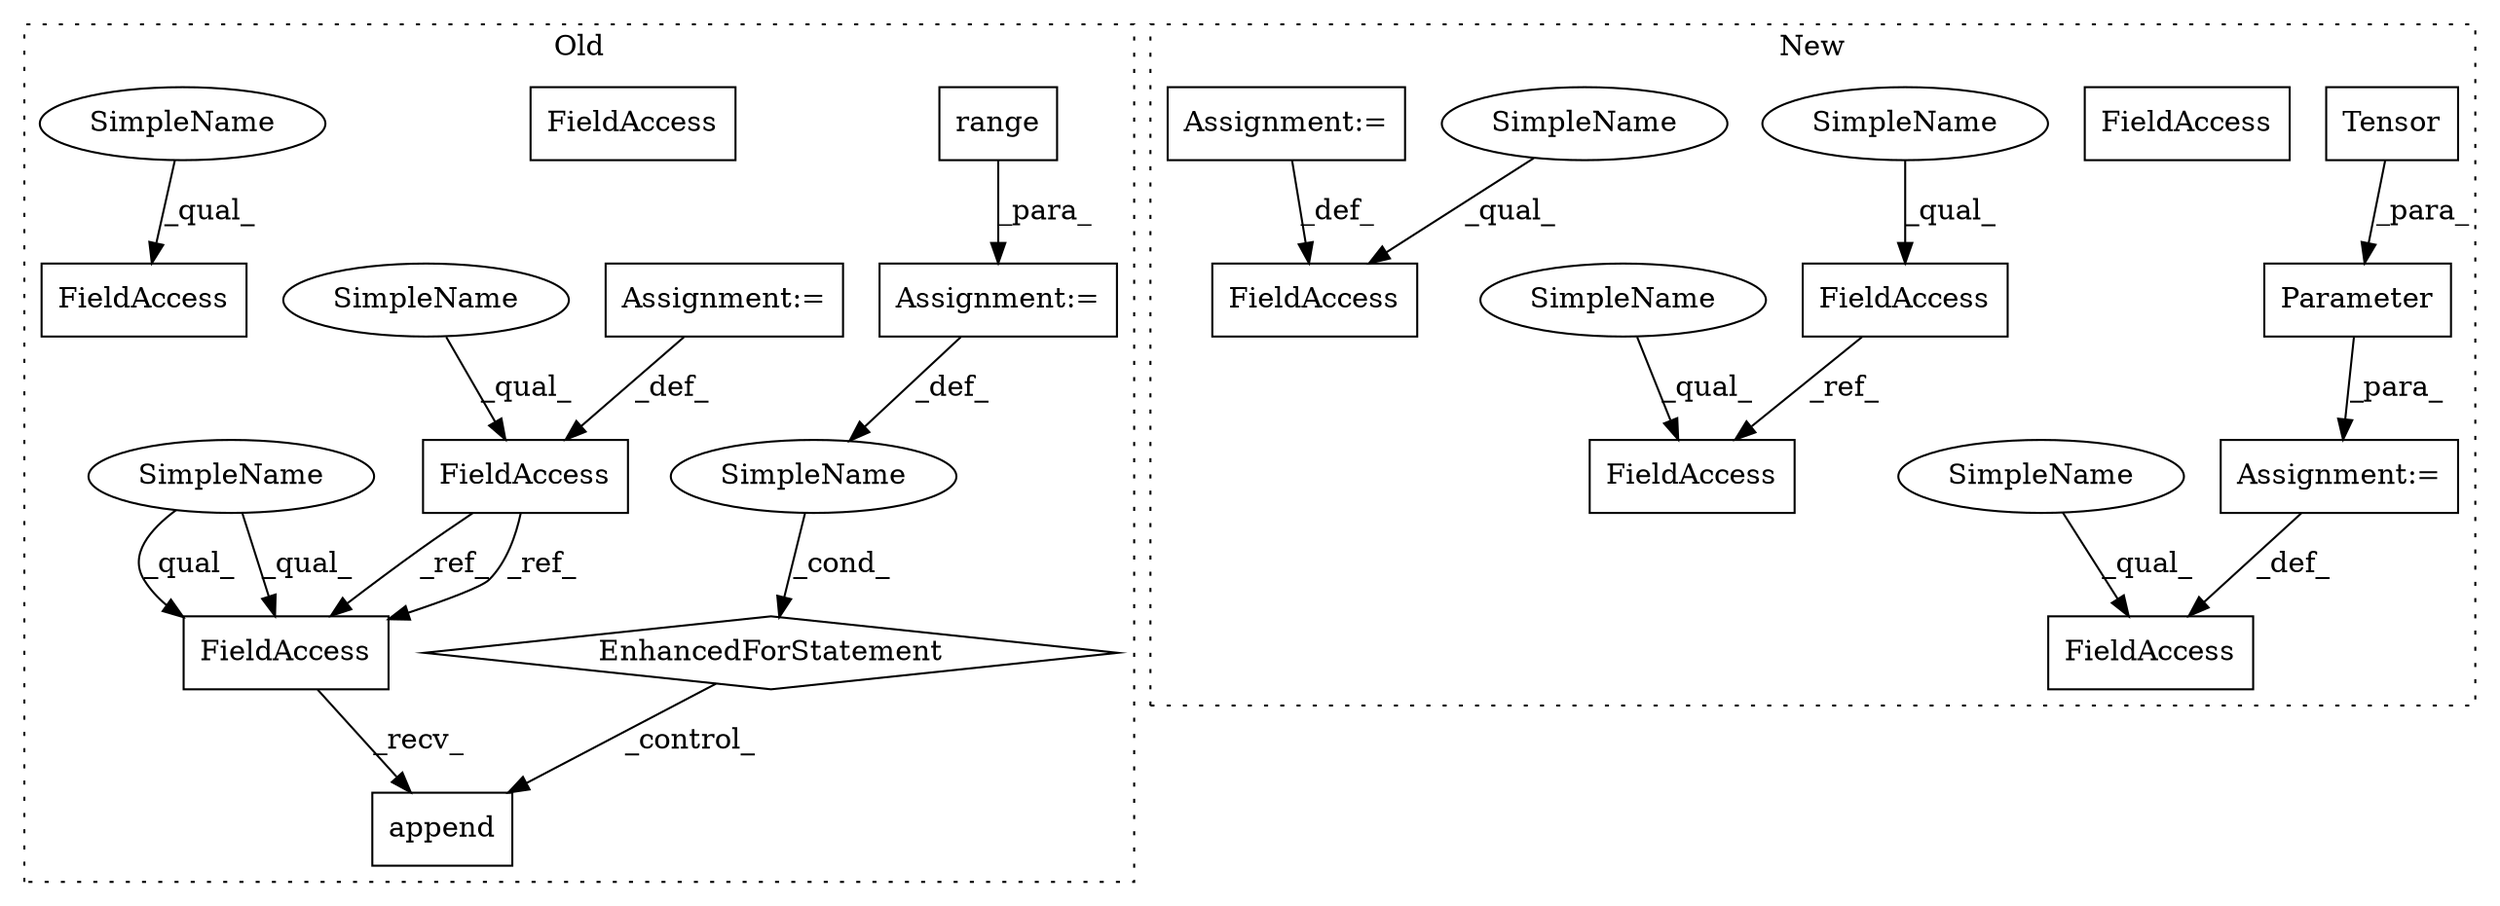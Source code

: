 digraph G {
subgraph cluster0 {
1 [label="range" a="32" s="19044,19060" l="6,1" shape="box"];
4 [label="EnhancedForStatement" a="70" s="18983,19061" l="53,2" shape="diamond"];
5 [label="SimpleName" a="42" s="19040" l="1" shape="ellipse"];
6 [label="append" a="32" s="19232,19240" l="7,1" shape="box"];
8 [label="FieldAccess" a="22" s="18836" l="12" shape="box"];
9 [label="FieldAccess" a="22" s="19219" l="12" shape="box"];
10 [label="FieldAccess" a="22" s="19118" l="10" shape="box"];
15 [label="Assignment:=" a="7" s="18848" l="1" shape="box"];
18 [label="Assignment:=" a="7" s="18983,19061" l="53,2" shape="box"];
19 [label="SimpleName" a="42" s="18836" l="4" shape="ellipse"];
20 [label="SimpleName" a="42" s="19118" l="4" shape="ellipse"];
21 [label="SimpleName" a="42" s="19219" l="4" shape="ellipse"];
22 [label="FieldAccess" a="22" s="19219" l="12" shape="box"];
label = "Old";
style="dotted";
}
subgraph cluster1 {
2 [label="Parameter" a="32" s="18772,18837" l="10,1" shape="box"];
3 [label="Tensor" a="32" s="18788,18836" l="7,1" shape="box"];
7 [label="FieldAccess" a="22" s="18753" l="9" shape="box"];
11 [label="FieldAccess" a="22" s="18602" l="17" shape="box"];
12 [label="FieldAccess" a="22" s="18703" l="17" shape="box"];
13 [label="FieldAccess" a="22" s="18637" l="11" shape="box"];
14 [label="FieldAccess" a="22" s="18420" l="20" shape="box"];
16 [label="Assignment:=" a="7" s="18762" l="1" shape="box"];
17 [label="Assignment:=" a="7" s="18648" l="1" shape="box"];
23 [label="SimpleName" a="42" s="18703" l="4" shape="ellipse"];
24 [label="SimpleName" a="42" s="18753" l="4" shape="ellipse"];
25 [label="SimpleName" a="42" s="18602" l="4" shape="ellipse"];
26 [label="SimpleName" a="42" s="18637" l="4" shape="ellipse"];
label = "New";
style="dotted";
}
1 -> 18 [label="_para_"];
2 -> 16 [label="_para_"];
3 -> 2 [label="_para_"];
4 -> 6 [label="_control_"];
5 -> 4 [label="_cond_"];
8 -> 22 [label="_ref_"];
8 -> 22 [label="_ref_"];
11 -> 12 [label="_ref_"];
15 -> 8 [label="_def_"];
16 -> 7 [label="_def_"];
17 -> 13 [label="_def_"];
18 -> 5 [label="_def_"];
19 -> 8 [label="_qual_"];
20 -> 10 [label="_qual_"];
21 -> 22 [label="_qual_"];
21 -> 22 [label="_qual_"];
22 -> 6 [label="_recv_"];
23 -> 12 [label="_qual_"];
24 -> 7 [label="_qual_"];
25 -> 11 [label="_qual_"];
26 -> 13 [label="_qual_"];
}